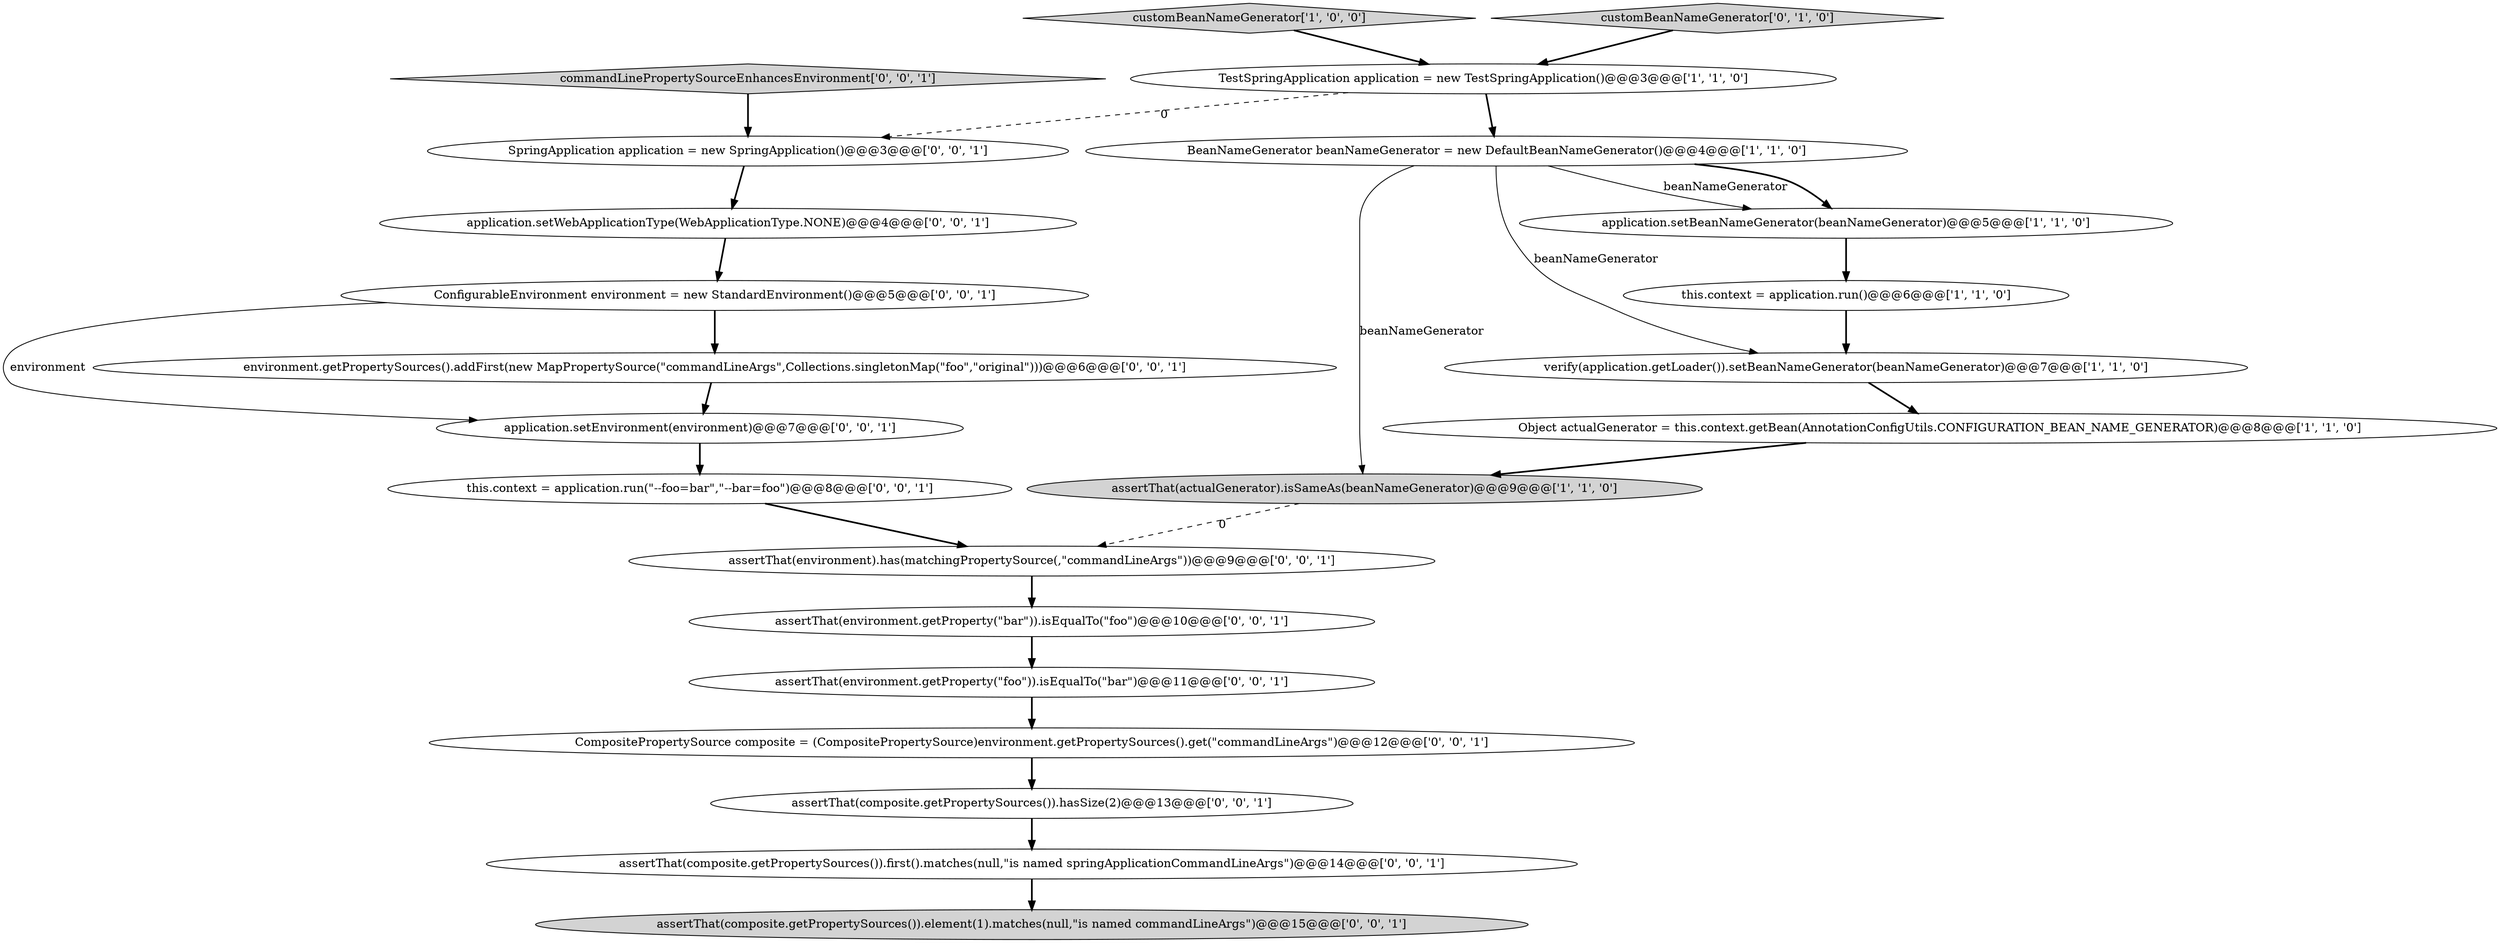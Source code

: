 digraph {
6 [style = filled, label = "TestSpringApplication application = new TestSpringApplication()@@@3@@@['1', '1', '0']", fillcolor = white, shape = ellipse image = "AAA0AAABBB1BBB"];
4 [style = filled, label = "assertThat(actualGenerator).isSameAs(beanNameGenerator)@@@9@@@['1', '1', '0']", fillcolor = lightgray, shape = ellipse image = "AAA0AAABBB1BBB"];
22 [style = filled, label = "commandLinePropertySourceEnhancesEnvironment['0', '0', '1']", fillcolor = lightgray, shape = diamond image = "AAA0AAABBB3BBB"];
0 [style = filled, label = "BeanNameGenerator beanNameGenerator = new DefaultBeanNameGenerator()@@@4@@@['1', '1', '0']", fillcolor = white, shape = ellipse image = "AAA0AAABBB1BBB"];
16 [style = filled, label = "application.setWebApplicationType(WebApplicationType.NONE)@@@4@@@['0', '0', '1']", fillcolor = white, shape = ellipse image = "AAA0AAABBB3BBB"];
18 [style = filled, label = "SpringApplication application = new SpringApplication()@@@3@@@['0', '0', '1']", fillcolor = white, shape = ellipse image = "AAA0AAABBB3BBB"];
19 [style = filled, label = "CompositePropertySource composite = (CompositePropertySource)environment.getPropertySources().get(\"commandLineArgs\")@@@12@@@['0', '0', '1']", fillcolor = white, shape = ellipse image = "AAA0AAABBB3BBB"];
9 [style = filled, label = "ConfigurableEnvironment environment = new StandardEnvironment()@@@5@@@['0', '0', '1']", fillcolor = white, shape = ellipse image = "AAA0AAABBB3BBB"];
20 [style = filled, label = "assertThat(environment.getProperty(\"bar\")).isEqualTo(\"foo\")@@@10@@@['0', '0', '1']", fillcolor = white, shape = ellipse image = "AAA0AAABBB3BBB"];
5 [style = filled, label = "this.context = application.run()@@@6@@@['1', '1', '0']", fillcolor = white, shape = ellipse image = "AAA0AAABBB1BBB"];
3 [style = filled, label = "verify(application.getLoader()).setBeanNameGenerator(beanNameGenerator)@@@7@@@['1', '1', '0']", fillcolor = white, shape = ellipse image = "AAA0AAABBB1BBB"];
11 [style = filled, label = "application.setEnvironment(environment)@@@7@@@['0', '0', '1']", fillcolor = white, shape = ellipse image = "AAA0AAABBB3BBB"];
10 [style = filled, label = "assertThat(environment.getProperty(\"foo\")).isEqualTo(\"bar\")@@@11@@@['0', '0', '1']", fillcolor = white, shape = ellipse image = "AAA0AAABBB3BBB"];
15 [style = filled, label = "this.context = application.run(\"--foo=bar\",\"--bar=foo\")@@@8@@@['0', '0', '1']", fillcolor = white, shape = ellipse image = "AAA0AAABBB3BBB"];
17 [style = filled, label = "assertThat(composite.getPropertySources()).hasSize(2)@@@13@@@['0', '0', '1']", fillcolor = white, shape = ellipse image = "AAA0AAABBB3BBB"];
7 [style = filled, label = "application.setBeanNameGenerator(beanNameGenerator)@@@5@@@['1', '1', '0']", fillcolor = white, shape = ellipse image = "AAA0AAABBB1BBB"];
14 [style = filled, label = "assertThat(environment).has(matchingPropertySource(,\"commandLineArgs\"))@@@9@@@['0', '0', '1']", fillcolor = white, shape = ellipse image = "AAA0AAABBB3BBB"];
2 [style = filled, label = "customBeanNameGenerator['1', '0', '0']", fillcolor = lightgray, shape = diamond image = "AAA0AAABBB1BBB"];
21 [style = filled, label = "assertThat(composite.getPropertySources()).first().matches(null,\"is named springApplicationCommandLineArgs\")@@@14@@@['0', '0', '1']", fillcolor = white, shape = ellipse image = "AAA0AAABBB3BBB"];
8 [style = filled, label = "customBeanNameGenerator['0', '1', '0']", fillcolor = lightgray, shape = diamond image = "AAA0AAABBB2BBB"];
1 [style = filled, label = "Object actualGenerator = this.context.getBean(AnnotationConfigUtils.CONFIGURATION_BEAN_NAME_GENERATOR)@@@8@@@['1', '1', '0']", fillcolor = white, shape = ellipse image = "AAA0AAABBB1BBB"];
13 [style = filled, label = "environment.getPropertySources().addFirst(new MapPropertySource(\"commandLineArgs\",Collections.singletonMap(\"foo\",\"original\")))@@@6@@@['0', '0', '1']", fillcolor = white, shape = ellipse image = "AAA0AAABBB3BBB"];
12 [style = filled, label = "assertThat(composite.getPropertySources()).element(1).matches(null,\"is named commandLineArgs\")@@@15@@@['0', '0', '1']", fillcolor = lightgray, shape = ellipse image = "AAA0AAABBB3BBB"];
5->3 [style = bold, label=""];
1->4 [style = bold, label=""];
0->7 [style = solid, label="beanNameGenerator"];
3->1 [style = bold, label=""];
15->14 [style = bold, label=""];
2->6 [style = bold, label=""];
10->19 [style = bold, label=""];
8->6 [style = bold, label=""];
6->0 [style = bold, label=""];
19->17 [style = bold, label=""];
13->11 [style = bold, label=""];
11->15 [style = bold, label=""];
20->10 [style = bold, label=""];
0->7 [style = bold, label=""];
21->12 [style = bold, label=""];
0->4 [style = solid, label="beanNameGenerator"];
6->18 [style = dashed, label="0"];
7->5 [style = bold, label=""];
22->18 [style = bold, label=""];
4->14 [style = dashed, label="0"];
9->11 [style = solid, label="environment"];
17->21 [style = bold, label=""];
16->9 [style = bold, label=""];
14->20 [style = bold, label=""];
0->3 [style = solid, label="beanNameGenerator"];
9->13 [style = bold, label=""];
18->16 [style = bold, label=""];
}
